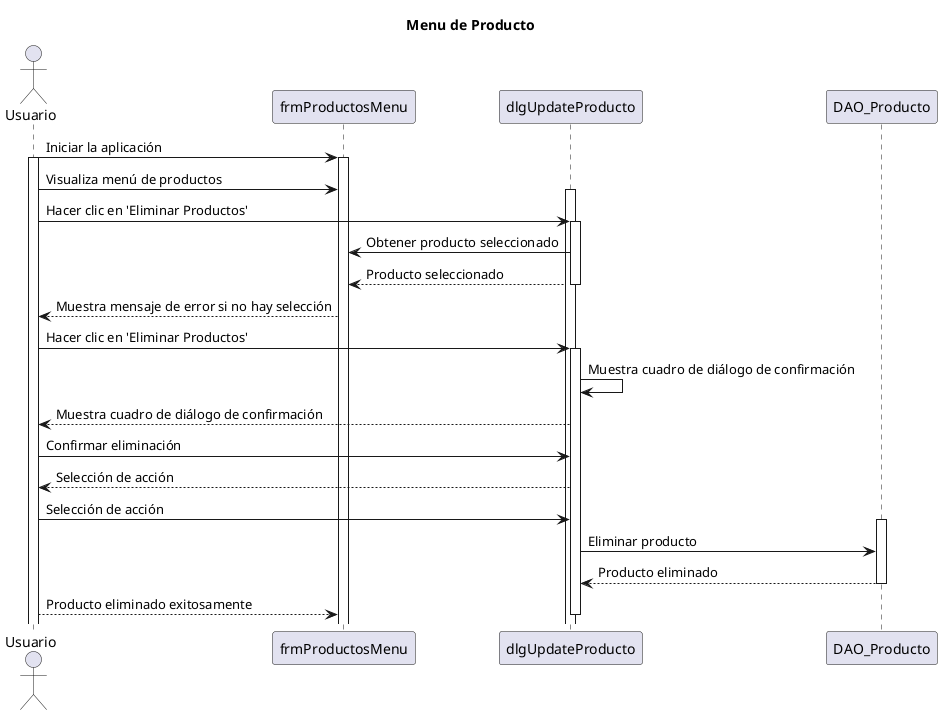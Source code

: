 @startuml

title Menu de Producto

actor Usuario
participant "frmProductosMenu" as App
participant "dlgUpdateProducto" as UpdateDlg
participant "DAO_Producto" as DAO

Usuario -> App: Iniciar la aplicación
activate Usuario
activate App

Usuario -> App: Visualiza menú de productos
activate UpdateDlg

Usuario -> UpdateDlg: Hacer clic en 'Eliminar Productos'
activate UpdateDlg

UpdateDlg -> App: Obtener producto seleccionado
UpdateDlg --> App: Producto seleccionado
deactivate UpdateDlg
App --> Usuario: Muestra mensaje de error si no hay selección

Usuario -> UpdateDlg: Hacer clic en 'Eliminar Productos'
activate UpdateDlg

UpdateDlg -> UpdateDlg: Muestra cuadro de diálogo de confirmación
UpdateDlg --> Usuario: Muestra cuadro de diálogo de confirmación

Usuario -> UpdateDlg: Confirmar eliminación
Usuario <-- UpdateDlg: Selección de acción

Usuario -> UpdateDlg: Selección de acción
activate DAO
UpdateDlg -> DAO: Eliminar producto
UpdateDlg <-- DAO: Producto eliminado
deactivate DAO

Usuario --> App: Producto eliminado exitosamente
deactivate UpdateDlg

@enduml
